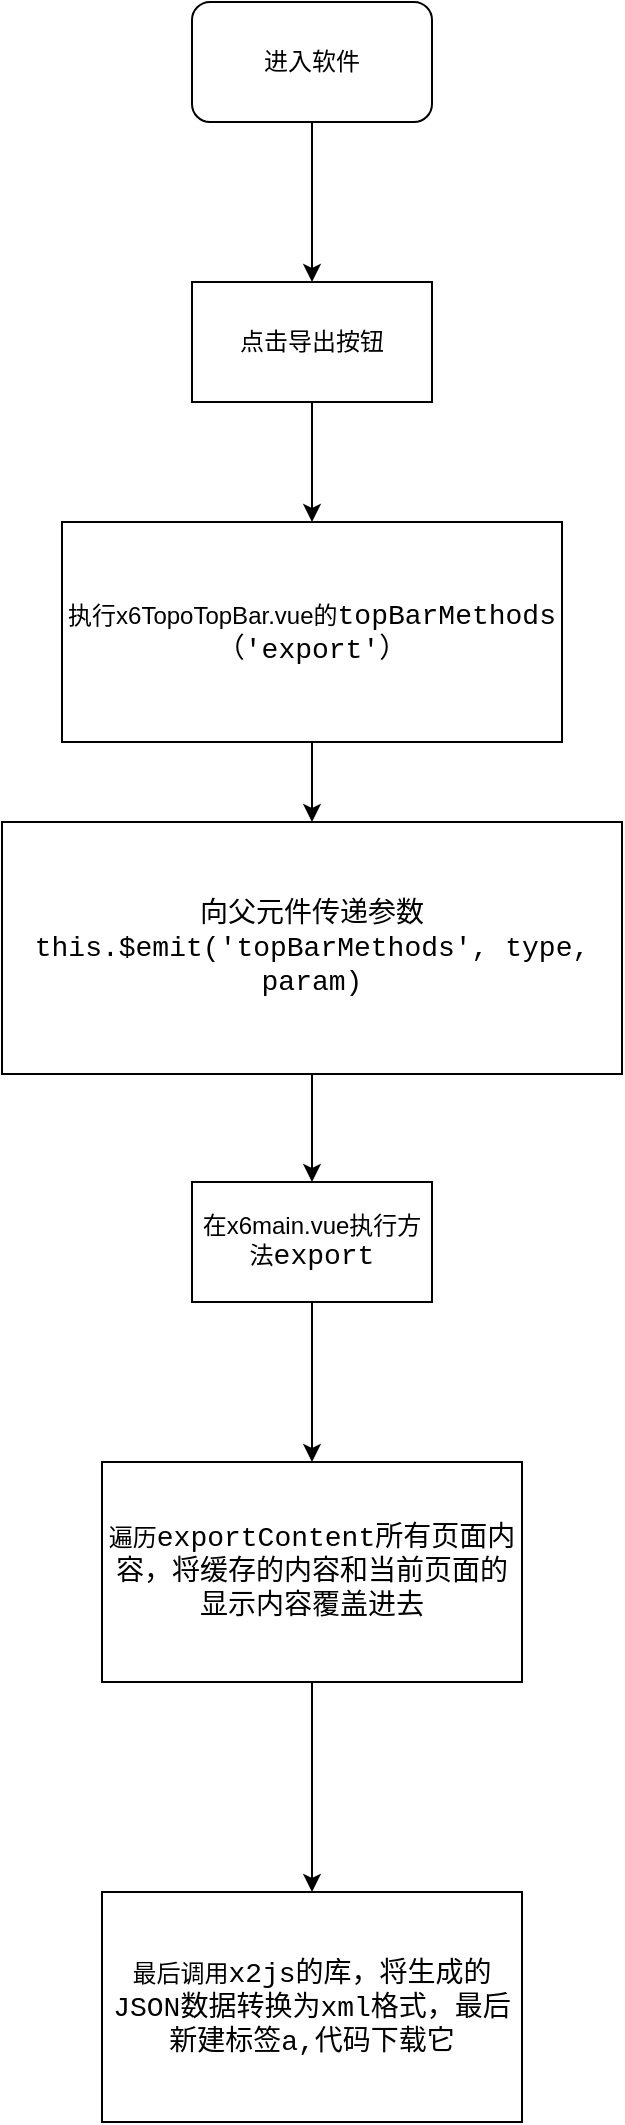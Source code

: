 <mxfile version="20.2.7" type="github" pages="2">
  <diagram id="6a731a19-8d31-9384-78a2-239565b7b9f0" name="Page-1">
    <mxGraphModel dx="1422" dy="762" grid="1" gridSize="10" guides="1" tooltips="1" connect="1" arrows="1" fold="1" page="1" pageScale="1" pageWidth="1169" pageHeight="827" background="none" math="0" shadow="0">
      <root>
        <mxCell id="0" />
        <mxCell id="1" parent="0" />
        <mxCell id="OuYxnnRZHrjsNE1wYkX0-14" style="edgeStyle=orthogonalEdgeStyle;rounded=0;orthogonalLoop=1;jettySize=auto;html=1;exitX=0.5;exitY=1;exitDx=0;exitDy=0;entryX=0.5;entryY=0;entryDx=0;entryDy=0;" edge="1" parent="1" source="OuYxnnRZHrjsNE1wYkX0-13" target="OuYxnnRZHrjsNE1wYkX0-15">
          <mxGeometry relative="1" as="geometry">
            <mxPoint x="590" y="180" as="targetPoint" />
          </mxGeometry>
        </mxCell>
        <mxCell id="OuYxnnRZHrjsNE1wYkX0-13" value="进入软件" style="rounded=1;whiteSpace=wrap;html=1;" vertex="1" parent="1">
          <mxGeometry x="530" y="70" width="120" height="60" as="geometry" />
        </mxCell>
        <mxCell id="OuYxnnRZHrjsNE1wYkX0-16" style="edgeStyle=orthogonalEdgeStyle;rounded=0;orthogonalLoop=1;jettySize=auto;html=1;exitX=0.5;exitY=1;exitDx=0;exitDy=0;entryX=0.5;entryY=0;entryDx=0;entryDy=0;" edge="1" parent="1" source="OuYxnnRZHrjsNE1wYkX0-15" target="OuYxnnRZHrjsNE1wYkX0-17">
          <mxGeometry relative="1" as="geometry">
            <mxPoint x="590" y="320" as="targetPoint" />
          </mxGeometry>
        </mxCell>
        <mxCell id="OuYxnnRZHrjsNE1wYkX0-15" value="点击导出按钮" style="rounded=0;whiteSpace=wrap;html=1;" vertex="1" parent="1">
          <mxGeometry x="530" y="210" width="120" height="60" as="geometry" />
        </mxCell>
        <mxCell id="OuYxnnRZHrjsNE1wYkX0-18" style="edgeStyle=orthogonalEdgeStyle;rounded=0;orthogonalLoop=1;jettySize=auto;html=1;exitX=0.5;exitY=1;exitDx=0;exitDy=0;fontColor=#000000;entryX=0.5;entryY=0;entryDx=0;entryDy=0;" edge="1" parent="1" source="OuYxnnRZHrjsNE1wYkX0-17" target="OuYxnnRZHrjsNE1wYkX0-20">
          <mxGeometry relative="1" as="geometry">
            <mxPoint x="570" y="470" as="targetPoint" />
          </mxGeometry>
        </mxCell>
        <mxCell id="OuYxnnRZHrjsNE1wYkX0-17" value="执行x6TopoTopBar.vue的&lt;span style=&quot;font-family: Consolas, &amp;quot;Courier New&amp;quot;, monospace; font-size: 14px;&quot;&gt;topBarMethods（&lt;/span&gt;&lt;span style=&quot;font-family: Consolas, &amp;quot;Courier New&amp;quot;, monospace; font-size: 14px;&quot;&gt;&#39;export&#39;）&lt;/span&gt;" style="rounded=0;whiteSpace=wrap;html=1;" vertex="1" parent="1">
          <mxGeometry x="465" y="330" width="250" height="110" as="geometry" />
        </mxCell>
        <mxCell id="OuYxnnRZHrjsNE1wYkX0-22" value="" style="edgeStyle=orthogonalEdgeStyle;rounded=0;orthogonalLoop=1;jettySize=auto;html=1;fontColor=#000000;" edge="1" parent="1" source="OuYxnnRZHrjsNE1wYkX0-20" target="OuYxnnRZHrjsNE1wYkX0-21">
          <mxGeometry relative="1" as="geometry" />
        </mxCell>
        <mxCell id="OuYxnnRZHrjsNE1wYkX0-20" value="&lt;span style=&quot;font-family: Consolas, &amp;quot;Courier New&amp;quot;, monospace; font-size: 14px;&quot;&gt;向父元件传递参数this.$emit(&#39;topBarMethods&#39;, type, param)&lt;/span&gt;" style="rounded=0;whiteSpace=wrap;html=1;labelBackgroundColor=#FFFFFF;fontColor=#000000;" vertex="1" parent="1">
          <mxGeometry x="435" y="480" width="310" height="126" as="geometry" />
        </mxCell>
        <mxCell id="OuYxnnRZHrjsNE1wYkX0-24" value="" style="edgeStyle=orthogonalEdgeStyle;rounded=0;orthogonalLoop=1;jettySize=auto;html=1;fontColor=#000000;" edge="1" parent="1" source="OuYxnnRZHrjsNE1wYkX0-21" target="OuYxnnRZHrjsNE1wYkX0-23">
          <mxGeometry relative="1" as="geometry" />
        </mxCell>
        <mxCell id="OuYxnnRZHrjsNE1wYkX0-21" value="&lt;span style=&quot;background-color: rgb(255, 255, 255);&quot;&gt;在x6main.vue执行方法&lt;span style=&quot;font-family: Consolas, &amp;quot;Courier New&amp;quot;, monospace; font-size: 14px;&quot;&gt;export&lt;/span&gt;&lt;/span&gt;" style="whiteSpace=wrap;html=1;fontColor=#000000;rounded=0;labelBackgroundColor=#FFFFFF;" vertex="1" parent="1">
          <mxGeometry x="530" y="660" width="120" height="60" as="geometry" />
        </mxCell>
        <mxCell id="OuYxnnRZHrjsNE1wYkX0-26" value="" style="edgeStyle=orthogonalEdgeStyle;rounded=0;orthogonalLoop=1;jettySize=auto;html=1;fontColor=#000000;" edge="1" parent="1" source="OuYxnnRZHrjsNE1wYkX0-23" target="OuYxnnRZHrjsNE1wYkX0-25">
          <mxGeometry relative="1" as="geometry" />
        </mxCell>
        <mxCell id="OuYxnnRZHrjsNE1wYkX0-23" value="&lt;span style=&quot;background-color: rgb(255, 255, 255);&quot;&gt;遍历&lt;span style=&quot;font-family: Consolas, &amp;quot;Courier New&amp;quot;, monospace; font-size: 14px;&quot;&gt;exportContent所有页面内容，将缓存的内容和当前页面的显示内容覆盖进去&lt;/span&gt;&lt;/span&gt;" style="whiteSpace=wrap;html=1;fontColor=#000000;rounded=0;labelBackgroundColor=#FFFFFF;" vertex="1" parent="1">
          <mxGeometry x="485" y="800" width="210" height="110" as="geometry" />
        </mxCell>
        <mxCell id="OuYxnnRZHrjsNE1wYkX0-25" value="&lt;span style=&quot;background-color: rgb(255, 255, 255);&quot;&gt;最后调用&lt;span style=&quot;font-family: Consolas, &amp;quot;Courier New&amp;quot;, monospace; font-size: 14px;&quot;&gt;x2js的库，将生成的JSON数据转换为xml格式，最后新建标签a,代码下载它&lt;/span&gt;&lt;/span&gt;" style="whiteSpace=wrap;html=1;fontColor=#000000;rounded=0;labelBackgroundColor=#FFFFFF;" vertex="1" parent="1">
          <mxGeometry x="485" y="1015" width="210" height="115" as="geometry" />
        </mxCell>
      </root>
    </mxGraphModel>
  </diagram>
  <diagram id="0e8hRdUWoswD36rQahxc" name="第 2 页">
    <mxGraphModel dx="1422" dy="762" grid="1" gridSize="10" guides="1" tooltips="1" connect="1" arrows="1" fold="1" page="1" pageScale="1" pageWidth="827" pageHeight="1169" math="0" shadow="0">
      <root>
        <mxCell id="0" />
        <mxCell id="1" parent="0" />
      </root>
    </mxGraphModel>
  </diagram>
</mxfile>
